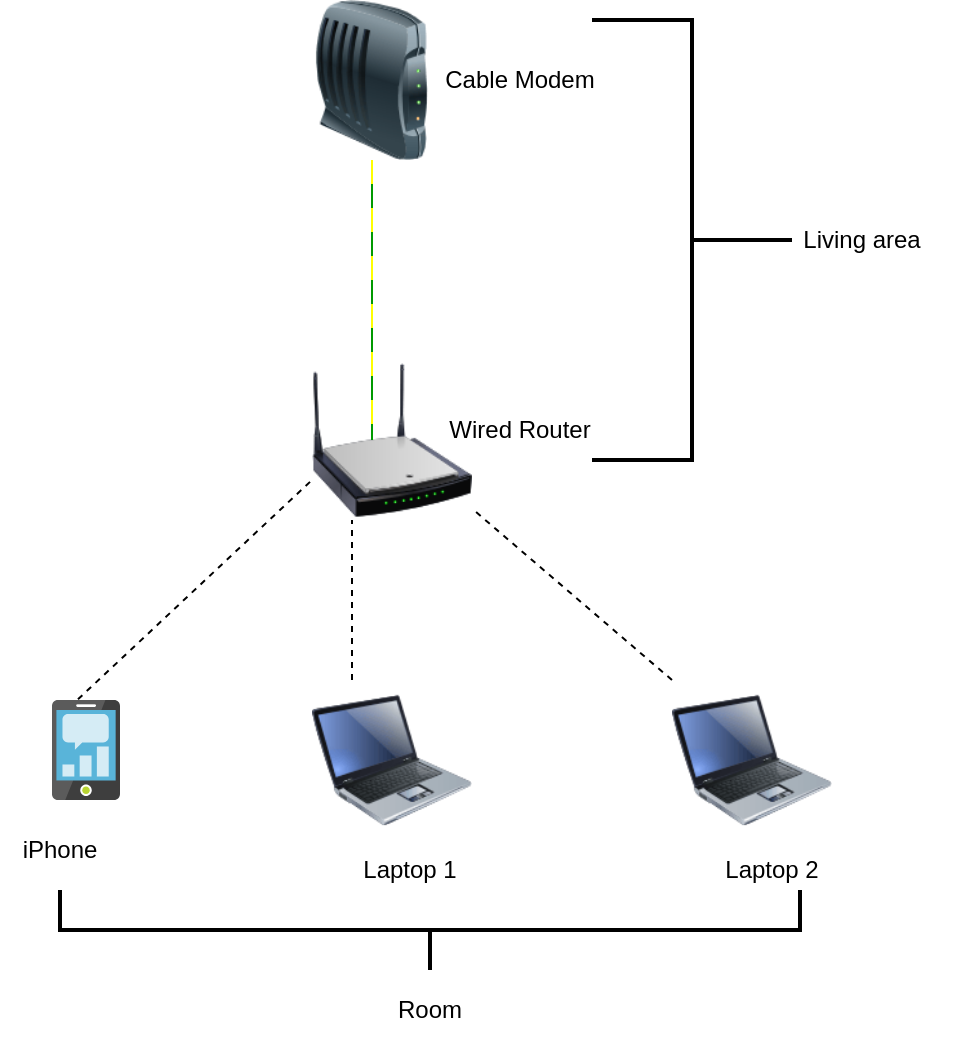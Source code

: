 <mxfile version="21.6.6" type="device">
  <diagram name="Page-1" id="8lZvRfmWS76SQrT4DkzB">
    <mxGraphModel dx="739" dy="555" grid="1" gridSize="10" guides="1" tooltips="1" connect="1" arrows="1" fold="1" page="1" pageScale="1" pageWidth="827" pageHeight="1169" math="0" shadow="0">
      <root>
        <mxCell id="0" />
        <mxCell id="1" parent="0" />
        <mxCell id="9N5QT-GaeoVcSRfZNvdS-1" value="" style="image;html=1;image=img/lib/clip_art/networking/Modem_128x128.png" vertex="1" parent="1">
          <mxGeometry x="300" y="60" width="80" height="80" as="geometry" />
        </mxCell>
        <mxCell id="9N5QT-GaeoVcSRfZNvdS-3" value="" style="image;html=1;image=img/lib/clip_art/networking/Wireless_Router_N_128x128.png" vertex="1" parent="1">
          <mxGeometry x="310" y="240" width="80" height="80" as="geometry" />
        </mxCell>
        <mxCell id="9N5QT-GaeoVcSRfZNvdS-4" value="" style="shape=wire;edgeStyle=orthogonalEdgeStyle;orthogonalLoop=1;jettySize=auto;html=1;sourcePerimeterSpacing=0;targetPerimeterSpacing=0;endArrow=none;curved=0;rounded=0;strokeColor=#009900;dashed=1;fillColor=#ffff00;dashPattern=12 12;fixDash=1;startSize=6;endSize=6;exitX=0.5;exitY=1;exitDx=0;exitDy=0;entryX=0.375;entryY=0.5;entryDx=0;entryDy=0;entryPerimeter=0;" edge="1" parent="1" source="9N5QT-GaeoVcSRfZNvdS-1" target="9N5QT-GaeoVcSRfZNvdS-3">
          <mxGeometry width="100" relative="1" as="geometry">
            <mxPoint x="330" y="290" as="sourcePoint" />
            <mxPoint x="430" y="290" as="targetPoint" />
          </mxGeometry>
        </mxCell>
        <mxCell id="9N5QT-GaeoVcSRfZNvdS-6" value="Cable Modem" style="text;html=1;strokeColor=none;fillColor=none;align=center;verticalAlign=middle;whiteSpace=wrap;rounded=0;" vertex="1" parent="1">
          <mxGeometry x="349" y="85" width="130" height="30" as="geometry" />
        </mxCell>
        <mxCell id="9N5QT-GaeoVcSRfZNvdS-7" value="Wired Router" style="text;html=1;strokeColor=none;fillColor=none;align=center;verticalAlign=middle;whiteSpace=wrap;rounded=0;" vertex="1" parent="1">
          <mxGeometry x="354" y="260" width="120" height="30" as="geometry" />
        </mxCell>
        <mxCell id="9N5QT-GaeoVcSRfZNvdS-8" value="" style="strokeWidth=2;html=1;shape=mxgraph.flowchart.annotation_2;align=left;labelPosition=right;pointerEvents=1;rotation=-180;" vertex="1" parent="1">
          <mxGeometry x="450" y="70" width="100" height="220" as="geometry" />
        </mxCell>
        <mxCell id="9N5QT-GaeoVcSRfZNvdS-9" value="Living area" style="text;html=1;strokeColor=none;fillColor=none;align=center;verticalAlign=middle;whiteSpace=wrap;rounded=0;" vertex="1" parent="1">
          <mxGeometry x="540" y="165" width="90" height="30" as="geometry" />
        </mxCell>
        <mxCell id="9N5QT-GaeoVcSRfZNvdS-11" value="" style="image;sketch=0;aspect=fixed;html=1;points=[];align=center;fontSize=12;image=img/lib/mscae/Mobile_Engagement.svg;" vertex="1" parent="1">
          <mxGeometry x="180" y="410" width="34" height="50" as="geometry" />
        </mxCell>
        <mxCell id="9N5QT-GaeoVcSRfZNvdS-12" value="" style="image;html=1;image=img/lib/clip_art/computers/Laptop_128x128.png" vertex="1" parent="1">
          <mxGeometry x="310" y="400" width="80" height="80" as="geometry" />
        </mxCell>
        <mxCell id="9N5QT-GaeoVcSRfZNvdS-13" value="" style="image;html=1;image=img/lib/clip_art/computers/Laptop_128x128.png" vertex="1" parent="1">
          <mxGeometry x="490" y="400" width="80" height="80" as="geometry" />
        </mxCell>
        <mxCell id="9N5QT-GaeoVcSRfZNvdS-14" value="" style="endArrow=none;dashed=1;html=1;rounded=0;exitX=0.382;exitY=-0.007;exitDx=0;exitDy=0;exitPerimeter=0;entryX=0;entryY=0.75;entryDx=0;entryDy=0;" edge="1" parent="1" source="9N5QT-GaeoVcSRfZNvdS-11" target="9N5QT-GaeoVcSRfZNvdS-3">
          <mxGeometry width="50" height="50" relative="1" as="geometry">
            <mxPoint x="380" y="340" as="sourcePoint" />
            <mxPoint x="430" y="290" as="targetPoint" />
          </mxGeometry>
        </mxCell>
        <mxCell id="9N5QT-GaeoVcSRfZNvdS-15" value="" style="endArrow=none;dashed=1;html=1;rounded=0;exitX=0.25;exitY=0;exitDx=0;exitDy=0;entryX=0.25;entryY=1;entryDx=0;entryDy=0;" edge="1" parent="1" source="9N5QT-GaeoVcSRfZNvdS-12" target="9N5QT-GaeoVcSRfZNvdS-3">
          <mxGeometry width="50" height="50" relative="1" as="geometry">
            <mxPoint x="380" y="340" as="sourcePoint" />
            <mxPoint x="430" y="290" as="targetPoint" />
          </mxGeometry>
        </mxCell>
        <mxCell id="9N5QT-GaeoVcSRfZNvdS-16" value="" style="endArrow=none;dashed=1;html=1;rounded=0;exitX=0;exitY=0;exitDx=0;exitDy=0;" edge="1" parent="1" source="9N5QT-GaeoVcSRfZNvdS-13" target="9N5QT-GaeoVcSRfZNvdS-3">
          <mxGeometry width="50" height="50" relative="1" as="geometry">
            <mxPoint x="414" y="370" as="sourcePoint" />
            <mxPoint x="464" y="320" as="targetPoint" />
          </mxGeometry>
        </mxCell>
        <mxCell id="9N5QT-GaeoVcSRfZNvdS-18" value="" style="strokeWidth=2;html=1;shape=mxgraph.flowchart.annotation_2;align=left;labelPosition=right;pointerEvents=1;rotation=-90;" vertex="1" parent="1">
          <mxGeometry x="349" y="340" width="40" height="370" as="geometry" />
        </mxCell>
        <mxCell id="9N5QT-GaeoVcSRfZNvdS-19" value="Room" style="text;html=1;strokeColor=none;fillColor=none;align=center;verticalAlign=middle;whiteSpace=wrap;rounded=0;" vertex="1" parent="1">
          <mxGeometry x="339" y="550" width="60" height="30" as="geometry" />
        </mxCell>
        <mxCell id="9N5QT-GaeoVcSRfZNvdS-20" value="iPhone" style="text;html=1;strokeColor=none;fillColor=none;align=center;verticalAlign=middle;whiteSpace=wrap;rounded=0;" vertex="1" parent="1">
          <mxGeometry x="154" y="470" width="60" height="30" as="geometry" />
        </mxCell>
        <mxCell id="9N5QT-GaeoVcSRfZNvdS-21" value="Laptop 1" style="text;html=1;strokeColor=none;fillColor=none;align=center;verticalAlign=middle;whiteSpace=wrap;rounded=0;" vertex="1" parent="1">
          <mxGeometry x="329" y="480" width="60" height="30" as="geometry" />
        </mxCell>
        <mxCell id="9N5QT-GaeoVcSRfZNvdS-22" value="Laptop 2" style="text;html=1;strokeColor=none;fillColor=none;align=center;verticalAlign=middle;whiteSpace=wrap;rounded=0;" vertex="1" parent="1">
          <mxGeometry x="510" y="480" width="60" height="30" as="geometry" />
        </mxCell>
      </root>
    </mxGraphModel>
  </diagram>
</mxfile>
